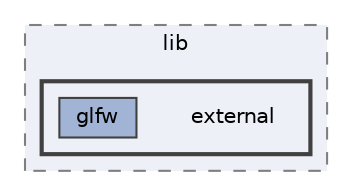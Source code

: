 digraph "C:/Users/HP/Documents/GitHub/Minero-Game/Classes/lib/external"
{
 // LATEX_PDF_SIZE
  bgcolor="transparent";
  edge [fontname=Helvetica,fontsize=10,labelfontname=Helvetica,labelfontsize=10];
  node [fontname=Helvetica,fontsize=10,shape=box,height=0.2,width=0.4];
  compound=true
  subgraph clusterdir_fc240e2943637a3e32c255d98eb86c40 {
    graph [ bgcolor="#edf0f7", pencolor="grey50", label="lib", fontname=Helvetica,fontsize=10 style="filled,dashed", URL="dir_fc240e2943637a3e32c255d98eb86c40.html",tooltip=""]
  subgraph clusterdir_4473c3b8b3a72f40ee9691f4d9c64615 {
    graph [ bgcolor="#edf0f7", pencolor="grey25", label="", fontname=Helvetica,fontsize=10 style="filled,bold", URL="dir_4473c3b8b3a72f40ee9691f4d9c64615.html",tooltip=""]
    dir_4473c3b8b3a72f40ee9691f4d9c64615 [shape=plaintext, label="external"];
  dir_19a80b4015146fbd019a613b7cf5b8ab [label="glfw", fillcolor="#a2b4d6", color="grey25", style="filled", URL="dir_19a80b4015146fbd019a613b7cf5b8ab.html",tooltip=""];
  }
  }
}
